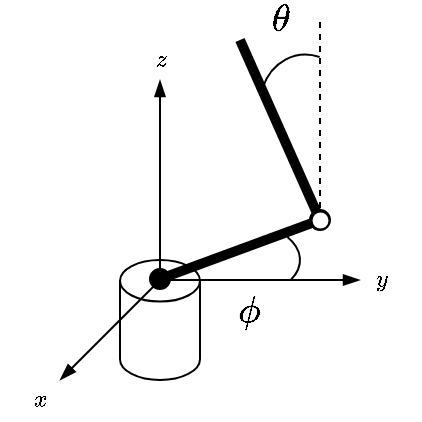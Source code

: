 <mxfile version="16.0.2" type="device"><diagram id="xVgf1Z9WsKpiWTfinxAV" name="Page-1"><mxGraphModel dx="-65" dy="346" grid="1" gridSize="10" guides="1" tooltips="1" connect="1" arrows="1" fold="1" page="1" pageScale="1" pageWidth="250" pageHeight="250" math="1" shadow="0"><root><mxCell id="0"/><mxCell id="1" parent="0"/><mxCell id="GfxS5JhazziO1S22OZRa-38" value="" style="endArrow=none;dashed=1;html=1;rounded=0;fontSize=18;strokeColor=#000000;strokeWidth=1;" edge="1" parent="1"><mxGeometry width="50" height="50" relative="1" as="geometry"><mxPoint x="420" y="130" as="sourcePoint"/><mxPoint x="420" y="30" as="targetPoint"/></mxGeometry></mxCell><mxCell id="GfxS5JhazziO1S22OZRa-22" value="" style="shape=cylinder3;whiteSpace=wrap;html=1;boundedLbl=1;backgroundOutline=1;size=10.4;sketch=0;fontSize=10;" vertex="1" parent="1"><mxGeometry x="320" y="150" width="40" height="60" as="geometry"/></mxCell><mxCell id="GfxS5JhazziO1S22OZRa-1" value="" style="endArrow=blockThin;html=1;rounded=0;startArrow=none;startFill=0;endFill=1;" edge="1" parent="1"><mxGeometry width="50" height="50" relative="1" as="geometry"><mxPoint x="340" y="160" as="sourcePoint"/><mxPoint x="340" y="60" as="targetPoint"/></mxGeometry></mxCell><mxCell id="GfxS5JhazziO1S22OZRa-2" value="" style="endArrow=blockThin;html=1;rounded=0;startArrow=none;startFill=0;endFill=1;" edge="1" parent="1" target="GfxS5JhazziO1S22OZRa-28"><mxGeometry width="50" height="50" relative="1" as="geometry"><mxPoint x="340" y="160" as="sourcePoint"/><mxPoint x="290" y="210" as="targetPoint"/></mxGeometry></mxCell><mxCell id="GfxS5JhazziO1S22OZRa-3" value="" style="endArrow=blockThin;html=1;rounded=0;startArrow=none;startFill=0;endFill=1;" edge="1" parent="1"><mxGeometry width="50" height="50" relative="1" as="geometry"><mxPoint x="340" y="160" as="sourcePoint"/><mxPoint x="440" y="160" as="targetPoint"/></mxGeometry></mxCell><mxCell id="GfxS5JhazziO1S22OZRa-5" value="&lt;font style=&quot;font-size: 10px&quot;&gt;$$y$$&lt;/font&gt;" style="text;html=1;align=center;verticalAlign=middle;resizable=0;points=[];autosize=1;strokeColor=none;fillColor=none;" vertex="1" parent="1"><mxGeometry x="430" y="150" width="40" height="20" as="geometry"/></mxCell><mxCell id="GfxS5JhazziO1S22OZRa-15" value="&lt;font style=&quot;font-size: 16px&quot;&gt;$$\phi$$&lt;/font&gt;" style="text;html=1;align=center;verticalAlign=middle;resizable=0;points=[];autosize=1;strokeColor=none;fillColor=none;fontSize=10;" vertex="1" parent="1"><mxGeometry x="344" y="165" width="80" height="20" as="geometry"/></mxCell><mxCell id="GfxS5JhazziO1S22OZRa-25" value="" style="endArrow=oval;html=1;rounded=0;fontSize=10;strokeWidth=5;startArrow=oval;startFill=1;strokeColor=#000000;endFill=0;" edge="1" parent="1"><mxGeometry width="50" height="50" relative="1" as="geometry"><mxPoint x="340" y="159.5" as="sourcePoint"/><mxPoint x="420" y="130" as="targetPoint"/></mxGeometry></mxCell><mxCell id="GfxS5JhazziO1S22OZRa-26" value="" style="endArrow=none;html=1;rounded=0;fontSize=10;strokeWidth=5;" edge="1" parent="1"><mxGeometry width="50" height="50" relative="1" as="geometry"><mxPoint x="380" y="40" as="sourcePoint"/><mxPoint x="420" y="130" as="targetPoint"/></mxGeometry></mxCell><mxCell id="GfxS5JhazziO1S22OZRa-27" value="&lt;font style=&quot;font-size: 10px&quot;&gt;$$z$$&lt;/font&gt;" style="text;html=1;align=center;verticalAlign=middle;resizable=0;points=[];autosize=1;strokeColor=none;fillColor=none;" vertex="1" parent="1"><mxGeometry x="320" y="40" width="40" height="20" as="geometry"/></mxCell><mxCell id="GfxS5JhazziO1S22OZRa-28" value="&lt;font style=&quot;font-size: 10px&quot;&gt;$$x$$&lt;/font&gt;" style="text;html=1;align=center;verticalAlign=middle;resizable=0;points=[];autosize=1;strokeColor=none;fillColor=none;" vertex="1" parent="1"><mxGeometry x="260" y="210" width="40" height="20" as="geometry"/></mxCell><mxCell id="GfxS5JhazziO1S22OZRa-30" value="" style="ellipse;whiteSpace=wrap;html=1;aspect=fixed;sketch=0;fontSize=10;strokeWidth=0;spacing=0;labelPosition=center;verticalLabelPosition=middle;align=center;verticalAlign=middle;horizontal=1;" vertex="1" parent="1"><mxGeometry x="416" y="126" width="8" height="8" as="geometry"/></mxCell><mxCell id="GfxS5JhazziO1S22OZRa-36" value="" style="verticalLabelPosition=bottom;verticalAlign=top;html=1;shape=mxgraph.basic.arc;startAngle=0.858;endAngle=0.08;sketch=0;fontSize=10;strokeWidth=1;rotation=-15;allowArrows=1;perimeterSpacing=0;endArrow=blockThin;" vertex="1" parent="1"><mxGeometry x="390" y="47" width="50" height="60" as="geometry"/></mxCell><mxCell id="GfxS5JhazziO1S22OZRa-37" value="&lt;font style=&quot;font-size: 16px&quot;&gt;$$\theta$$&lt;/font&gt;" style="text;html=1;align=center;verticalAlign=middle;resizable=0;points=[];autosize=1;strokeColor=none;fillColor=none;fontSize=10;" vertex="1" parent="1"><mxGeometry x="355" y="20" width="90" height="20" as="geometry"/></mxCell><mxCell id="GfxS5JhazziO1S22OZRa-34" value="" style="verticalLabelPosition=bottom;verticalAlign=top;html=1;shape=mxgraph.basic.arc;startAngle=0.153;endAngle=0.331;sketch=0;fontSize=10;strokeWidth=1;rotation=0;allowArrows=1;perimeterSpacing=0;endArrow=blockThin;" vertex="1" parent="1"><mxGeometry x="340" y="130" width="70" height="40" as="geometry"/></mxCell></root></mxGraphModel></diagram></mxfile>